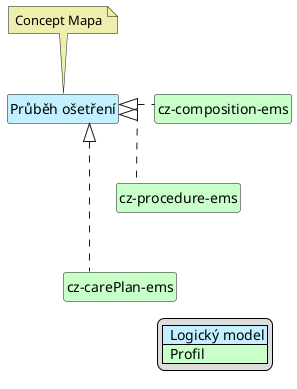 @startuml
hide circle
hide stereotype
hide members
hide methods
skinparam linetype ortho
skinparam class {
BackgroundColor<<LogicalModel>> #APPLICATION
BackgroundColor<<Profile>> #TECHNOLOGY
}
legend right
| <#APPLICATION>  Logický model |
| <#TECHNOLOGY>  Profil |
endlegend

class "Průběh ošetření" <<LogicalModel>> [[StructureDefinition-LogRecommendationsCz.html]]
note top #EEEEAE [[ConceptMap-ClinicalCourseAndRecommendationsEMS2FHIR-cz.html]]
Concept Mapa
endnote

class "cz-composition-ems" <<Profile>> [[StructureDefinition-cz-composition-ems.html]]
class "cz-procedure-ems" <<Profile>> [[StructureDefinition-cz-procedure-ems.html]]
class "cz-carePlan-ems" <<Profile>> [[StructureDefinition-cz-carePlan-ems.html]]

"Průběh ošetření" <|. "cz-composition-ems"
"Průběh ošetření" <|. "cz-procedure-ems"
"Průběh ošetření" <|. "cz-carePlan-ems"

"cz-composition-ems" -d[hidden]-> "cz-procedure-ems"
"cz-procedure-ems" -d[hidden]-> "cz-carePlan-ems"

@enduml
